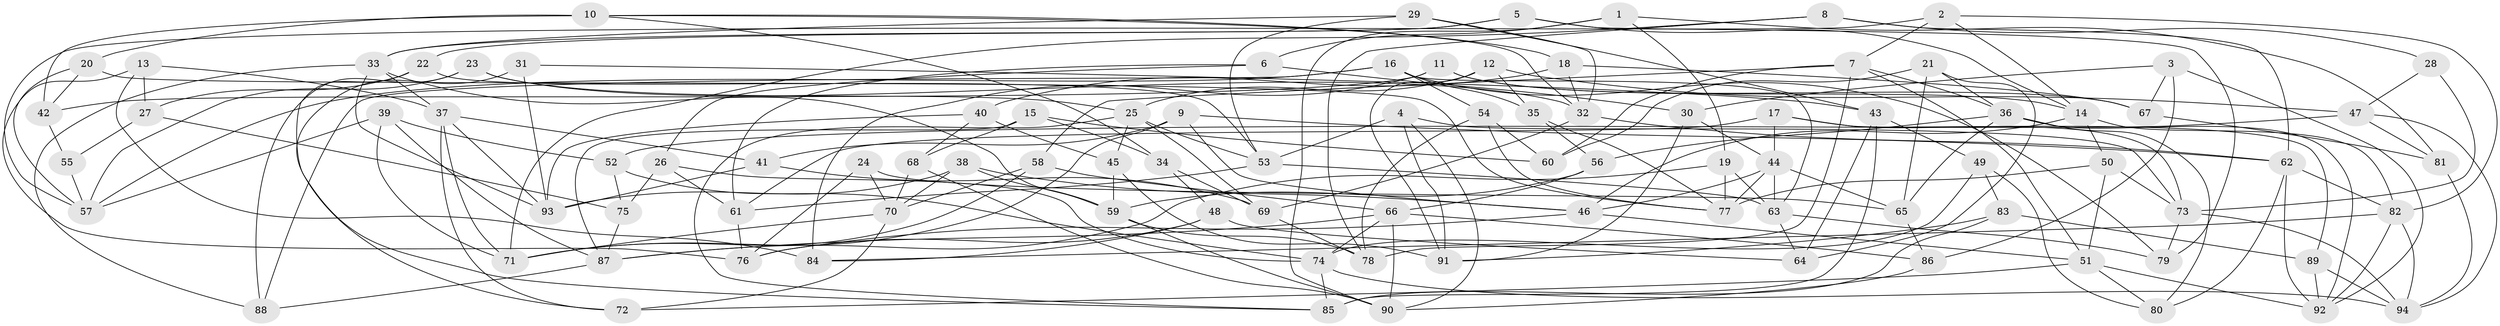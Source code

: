 // original degree distribution, {4: 1.0}
// Generated by graph-tools (version 1.1) at 2025/38/03/04/25 23:38:09]
// undirected, 94 vertices, 219 edges
graph export_dot {
  node [color=gray90,style=filled];
  1;
  2;
  3;
  4;
  5;
  6;
  7;
  8;
  9;
  10;
  11;
  12;
  13;
  14;
  15;
  16;
  17;
  18;
  19;
  20;
  21;
  22;
  23;
  24;
  25;
  26;
  27;
  28;
  29;
  30;
  31;
  32;
  33;
  34;
  35;
  36;
  37;
  38;
  39;
  40;
  41;
  42;
  43;
  44;
  45;
  46;
  47;
  48;
  49;
  50;
  51;
  52;
  53;
  54;
  55;
  56;
  57;
  58;
  59;
  60;
  61;
  62;
  63;
  64;
  65;
  66;
  67;
  68;
  69;
  70;
  71;
  72;
  73;
  74;
  75;
  76;
  77;
  78;
  79;
  80;
  81;
  82;
  83;
  84;
  85;
  86;
  87;
  88;
  89;
  90;
  91;
  92;
  93;
  94;
  1 -- 6 [weight=1.0];
  1 -- 19 [weight=1.0];
  1 -- 81 [weight=1.0];
  1 -- 90 [weight=1.0];
  2 -- 7 [weight=1.0];
  2 -- 14 [weight=1.0];
  2 -- 57 [weight=1.0];
  2 -- 82 [weight=1.0];
  3 -- 30 [weight=1.0];
  3 -- 67 [weight=1.0];
  3 -- 86 [weight=1.0];
  3 -- 92 [weight=1.0];
  4 -- 53 [weight=1.0];
  4 -- 73 [weight=1.0];
  4 -- 90 [weight=1.0];
  4 -- 91 [weight=1.0];
  5 -- 14 [weight=1.0];
  5 -- 22 [weight=1.0];
  5 -- 33 [weight=1.0];
  5 -- 79 [weight=1.0];
  6 -- 26 [weight=1.0];
  6 -- 30 [weight=1.0];
  6 -- 61 [weight=1.0];
  7 -- 36 [weight=1.0];
  7 -- 51 [weight=1.0];
  7 -- 58 [weight=1.0];
  7 -- 60 [weight=1.0];
  7 -- 78 [weight=1.0];
  8 -- 28 [weight=1.0];
  8 -- 62 [weight=1.0];
  8 -- 71 [weight=1.0];
  8 -- 78 [weight=1.0];
  9 -- 41 [weight=1.0];
  9 -- 46 [weight=1.0];
  9 -- 62 [weight=1.0];
  9 -- 71 [weight=1.0];
  10 -- 18 [weight=1.0];
  10 -- 20 [weight=1.0];
  10 -- 32 [weight=1.0];
  10 -- 34 [weight=1.0];
  10 -- 42 [weight=2.0];
  11 -- 14 [weight=1.0];
  11 -- 42 [weight=1.0];
  11 -- 67 [weight=1.0];
  11 -- 84 [weight=1.0];
  12 -- 25 [weight=1.0];
  12 -- 35 [weight=1.0];
  12 -- 47 [weight=1.0];
  12 -- 91 [weight=1.0];
  13 -- 27 [weight=1.0];
  13 -- 37 [weight=1.0];
  13 -- 76 [weight=1.0];
  13 -- 84 [weight=1.0];
  14 -- 46 [weight=1.0];
  14 -- 50 [weight=1.0];
  14 -- 82 [weight=1.0];
  15 -- 34 [weight=1.0];
  15 -- 60 [weight=1.0];
  15 -- 68 [weight=1.0];
  15 -- 87 [weight=1.0];
  16 -- 35 [weight=1.0];
  16 -- 54 [weight=1.0];
  16 -- 57 [weight=1.0];
  16 -- 63 [weight=1.0];
  16 -- 79 [weight=1.0];
  16 -- 88 [weight=1.0];
  17 -- 44 [weight=1.0];
  17 -- 61 [weight=1.0];
  17 -- 73 [weight=1.0];
  17 -- 89 [weight=1.0];
  18 -- 32 [weight=1.0];
  18 -- 40 [weight=1.0];
  18 -- 67 [weight=1.0];
  19 -- 63 [weight=1.0];
  19 -- 77 [weight=1.0];
  19 -- 87 [weight=1.0];
  20 -- 42 [weight=1.0];
  20 -- 57 [weight=1.0];
  20 -- 77 [weight=1.0];
  21 -- 36 [weight=1.0];
  21 -- 60 [weight=1.0];
  21 -- 64 [weight=1.0];
  21 -- 65 [weight=1.0];
  22 -- 27 [weight=1.0];
  22 -- 53 [weight=1.0];
  22 -- 85 [weight=1.0];
  23 -- 25 [weight=1.0];
  23 -- 32 [weight=1.0];
  23 -- 57 [weight=1.0];
  23 -- 88 [weight=1.0];
  24 -- 65 [weight=2.0];
  24 -- 70 [weight=1.0];
  24 -- 76 [weight=1.0];
  25 -- 45 [weight=1.0];
  25 -- 53 [weight=1.0];
  25 -- 69 [weight=1.0];
  25 -- 85 [weight=1.0];
  26 -- 61 [weight=1.0];
  26 -- 74 [weight=1.0];
  26 -- 75 [weight=1.0];
  27 -- 55 [weight=1.0];
  27 -- 75 [weight=1.0];
  28 -- 47 [weight=2.0];
  28 -- 73 [weight=1.0];
  29 -- 32 [weight=1.0];
  29 -- 33 [weight=1.0];
  29 -- 43 [weight=1.0];
  29 -- 53 [weight=1.0];
  30 -- 44 [weight=1.0];
  30 -- 91 [weight=1.0];
  31 -- 43 [weight=2.0];
  31 -- 72 [weight=1.0];
  31 -- 93 [weight=1.0];
  32 -- 62 [weight=1.0];
  32 -- 69 [weight=1.0];
  33 -- 37 [weight=1.0];
  33 -- 59 [weight=1.0];
  33 -- 88 [weight=1.0];
  33 -- 93 [weight=1.0];
  34 -- 48 [weight=1.0];
  34 -- 69 [weight=1.0];
  35 -- 56 [weight=1.0];
  35 -- 77 [weight=1.0];
  36 -- 56 [weight=1.0];
  36 -- 65 [weight=1.0];
  36 -- 80 [weight=1.0];
  36 -- 92 [weight=1.0];
  37 -- 41 [weight=1.0];
  37 -- 71 [weight=1.0];
  37 -- 72 [weight=1.0];
  37 -- 93 [weight=1.0];
  38 -- 46 [weight=1.0];
  38 -- 59 [weight=1.0];
  38 -- 70 [weight=1.0];
  38 -- 93 [weight=1.0];
  39 -- 52 [weight=1.0];
  39 -- 57 [weight=1.0];
  39 -- 71 [weight=1.0];
  39 -- 87 [weight=1.0];
  40 -- 45 [weight=1.0];
  40 -- 68 [weight=1.0];
  40 -- 93 [weight=1.0];
  41 -- 69 [weight=1.0];
  41 -- 93 [weight=1.0];
  42 -- 55 [weight=2.0];
  43 -- 49 [weight=1.0];
  43 -- 64 [weight=1.0];
  43 -- 85 [weight=1.0];
  44 -- 46 [weight=1.0];
  44 -- 63 [weight=1.0];
  44 -- 65 [weight=1.0];
  44 -- 77 [weight=1.0];
  45 -- 59 [weight=1.0];
  45 -- 91 [weight=1.0];
  46 -- 51 [weight=1.0];
  46 -- 76 [weight=1.0];
  47 -- 52 [weight=1.0];
  47 -- 81 [weight=1.0];
  47 -- 94 [weight=1.0];
  48 -- 64 [weight=1.0];
  48 -- 76 [weight=1.0];
  48 -- 84 [weight=1.0];
  49 -- 74 [weight=1.0];
  49 -- 80 [weight=1.0];
  49 -- 83 [weight=1.0];
  50 -- 51 [weight=1.0];
  50 -- 73 [weight=1.0];
  50 -- 77 [weight=1.0];
  51 -- 72 [weight=1.0];
  51 -- 80 [weight=1.0];
  51 -- 92 [weight=1.0];
  52 -- 74 [weight=1.0];
  52 -- 75 [weight=1.0];
  53 -- 61 [weight=1.0];
  53 -- 63 [weight=1.0];
  54 -- 60 [weight=1.0];
  54 -- 77 [weight=1.0];
  54 -- 78 [weight=1.0];
  55 -- 57 [weight=1.0];
  56 -- 59 [weight=1.0];
  56 -- 66 [weight=1.0];
  58 -- 66 [weight=1.0];
  58 -- 70 [weight=1.0];
  58 -- 71 [weight=1.0];
  59 -- 78 [weight=1.0];
  59 -- 90 [weight=1.0];
  61 -- 76 [weight=2.0];
  62 -- 80 [weight=1.0];
  62 -- 82 [weight=1.0];
  62 -- 92 [weight=1.0];
  63 -- 64 [weight=1.0];
  63 -- 79 [weight=1.0];
  65 -- 86 [weight=1.0];
  66 -- 74 [weight=1.0];
  66 -- 86 [weight=1.0];
  66 -- 87 [weight=1.0];
  66 -- 90 [weight=1.0];
  67 -- 81 [weight=1.0];
  68 -- 70 [weight=1.0];
  68 -- 90 [weight=1.0];
  69 -- 78 [weight=2.0];
  70 -- 71 [weight=1.0];
  70 -- 72 [weight=1.0];
  73 -- 79 [weight=1.0];
  73 -- 94 [weight=1.0];
  74 -- 85 [weight=1.0];
  74 -- 94 [weight=1.0];
  75 -- 87 [weight=1.0];
  81 -- 94 [weight=1.0];
  82 -- 84 [weight=1.0];
  82 -- 92 [weight=1.0];
  82 -- 94 [weight=1.0];
  83 -- 85 [weight=2.0];
  83 -- 89 [weight=1.0];
  83 -- 91 [weight=2.0];
  86 -- 90 [weight=1.0];
  87 -- 88 [weight=1.0];
  89 -- 92 [weight=1.0];
  89 -- 94 [weight=1.0];
}
